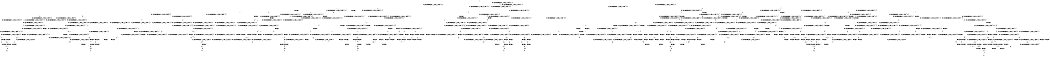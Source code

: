 digraph BCG {
size = "7, 10.5";
center = TRUE;
node [shape = circle];
0 [peripheries = 2];
0 -> 1 [label = "EX !0 !ATOMIC_EXCH_BRANCH (1, +1, TRUE, +0, 2, TRUE) !{0, 1, 2}"];
0 -> 2 [label = "EX !2 !ATOMIC_EXCH_BRANCH (1, +0, TRUE, +0, 1, TRUE) !{0, 1, 2}"];
0 -> 3 [label = "EX !1 !ATOMIC_EXCH_BRANCH (1, +0, TRUE, +0, 3, TRUE) !{0, 1, 2}"];
0 -> 4 [label = "EX !0 !ATOMIC_EXCH_BRANCH (1, +1, TRUE, +0, 2, TRUE) !{0, 1, 2}"];
1 -> 5 [label = "EX !2 !ATOMIC_EXCH_BRANCH (1, +0, TRUE, +0, 1, FALSE) !{0, 1, 2}"];
1 -> 6 [label = "EX !1 !ATOMIC_EXCH_BRANCH (1, +0, TRUE, +0, 3, FALSE) !{0, 1, 2}"];
1 -> 7 [label = "TERMINATE !0"];
2 -> 2 [label = "EX !2 !ATOMIC_EXCH_BRANCH (1, +0, TRUE, +0, 1, TRUE) !{0, 1, 2}"];
2 -> 8 [label = "EX !0 !ATOMIC_EXCH_BRANCH (1, +1, TRUE, +0, 2, TRUE) !{0, 1, 2}"];
2 -> 9 [label = "EX !1 !ATOMIC_EXCH_BRANCH (1, +0, TRUE, +0, 3, TRUE) !{0, 1, 2}"];
2 -> 10 [label = "EX !0 !ATOMIC_EXCH_BRANCH (1, +1, TRUE, +0, 2, TRUE) !{0, 1, 2}"];
3 -> 11 [label = "EX !0 !ATOMIC_EXCH_BRANCH (1, +1, TRUE, +0, 2, TRUE) !{0, 1, 2}"];
3 -> 9 [label = "EX !2 !ATOMIC_EXCH_BRANCH (1, +0, TRUE, +0, 1, TRUE) !{0, 1, 2}"];
3 -> 12 [label = "TERMINATE !1"];
3 -> 13 [label = "EX !0 !ATOMIC_EXCH_BRANCH (1, +1, TRUE, +0, 2, TRUE) !{0, 1, 2}"];
4 -> 14 [label = "EX !1 !ATOMIC_EXCH_BRANCH (1, +0, TRUE, +0, 3, FALSE) !{0, 1, 2}"];
4 -> 15 [label = "EX !2 !ATOMIC_EXCH_BRANCH (1, +0, TRUE, +0, 1, FALSE) !{0, 1, 2}"];
4 -> 16 [label = "EX !1 !ATOMIC_EXCH_BRANCH (1, +0, TRUE, +0, 3, FALSE) !{0, 1, 2}"];
4 -> 17 [label = "TERMINATE !0"];
5 -> 18 [label = "EX !1 !ATOMIC_EXCH_BRANCH (1, +0, TRUE, +0, 3, TRUE) !{0, 1, 2}"];
5 -> 19 [label = "TERMINATE !0"];
5 -> 20 [label = "TERMINATE !2"];
6 -> 11 [label = "EX !1 !ATOMIC_EXCH_BRANCH (1, +1, TRUE, +0, 3, TRUE) !{0, 1, 2}"];
6 -> 21 [label = "EX !2 !ATOMIC_EXCH_BRANCH (1, +0, TRUE, +0, 1, TRUE) !{0, 1, 2}"];
6 -> 22 [label = "TERMINATE !0"];
7 -> 23 [label = "EX !2 !ATOMIC_EXCH_BRANCH (1, +0, TRUE, +0, 1, FALSE) !{1, 2}"];
7 -> 24 [label = "EX !1 !ATOMIC_EXCH_BRANCH (1, +0, TRUE, +0, 3, FALSE) !{1, 2}"];
7 -> 25 [label = "EX !1 !ATOMIC_EXCH_BRANCH (1, +0, TRUE, +0, 3, FALSE) !{1, 2}"];
8 -> 5 [label = "EX !2 !ATOMIC_EXCH_BRANCH (1, +0, TRUE, +0, 1, FALSE) !{0, 1, 2}"];
8 -> 26 [label = "EX !1 !ATOMIC_EXCH_BRANCH (1, +0, TRUE, +0, 3, FALSE) !{0, 1, 2}"];
8 -> 27 [label = "TERMINATE !0"];
9 -> 9 [label = "EX !2 !ATOMIC_EXCH_BRANCH (1, +0, TRUE, +0, 1, TRUE) !{0, 1, 2}"];
9 -> 28 [label = "EX !0 !ATOMIC_EXCH_BRANCH (1, +1, TRUE, +0, 2, TRUE) !{0, 1, 2}"];
9 -> 29 [label = "TERMINATE !1"];
9 -> 30 [label = "EX !0 !ATOMIC_EXCH_BRANCH (1, +1, TRUE, +0, 2, TRUE) !{0, 1, 2}"];
10 -> 31 [label = "EX !1 !ATOMIC_EXCH_BRANCH (1, +0, TRUE, +0, 3, FALSE) !{0, 1, 2}"];
10 -> 15 [label = "EX !2 !ATOMIC_EXCH_BRANCH (1, +0, TRUE, +0, 1, FALSE) !{0, 1, 2}"];
10 -> 32 [label = "EX !1 !ATOMIC_EXCH_BRANCH (1, +0, TRUE, +0, 3, FALSE) !{0, 1, 2}"];
10 -> 33 [label = "TERMINATE !0"];
11 -> 34 [label = "EX !2 !ATOMIC_EXCH_BRANCH (1, +0, TRUE, +0, 1, FALSE) !{0, 1, 2}"];
11 -> 35 [label = "TERMINATE !0"];
11 -> 36 [label = "TERMINATE !1"];
12 -> 37 [label = "EX !0 !ATOMIC_EXCH_BRANCH (1, +1, TRUE, +0, 2, TRUE) !{0, 2}"];
12 -> 38 [label = "EX !2 !ATOMIC_EXCH_BRANCH (1, +0, TRUE, +0, 1, TRUE) !{0, 2}"];
12 -> 39 [label = "EX !0 !ATOMIC_EXCH_BRANCH (1, +1, TRUE, +0, 2, TRUE) !{0, 2}"];
13 -> 40 [label = "EX !2 !ATOMIC_EXCH_BRANCH (1, +0, TRUE, +0, 1, FALSE) !{0, 1, 2}"];
13 -> 41 [label = "TERMINATE !0"];
13 -> 42 [label = "TERMINATE !1"];
14 -> 43 [label = "EX !2 !ATOMIC_EXCH_BRANCH (1, +0, TRUE, +0, 1, TRUE) !{0, 1, 2}"];
14 -> 44 [label = "EX !1 !ATOMIC_EXCH_BRANCH (1, +1, TRUE, +0, 3, TRUE) !{0, 1, 2}"];
14 -> 45 [label = "EX !2 !ATOMIC_EXCH_BRANCH (1, +0, TRUE, +0, 1, TRUE) !{0, 1, 2}"];
14 -> 46 [label = "TERMINATE !0"];
15 -> 47 [label = "EX !1 !ATOMIC_EXCH_BRANCH (1, +0, TRUE, +0, 3, TRUE) !{0, 1, 2}"];
15 -> 48 [label = "EX !1 !ATOMIC_EXCH_BRANCH (1, +0, TRUE, +0, 3, TRUE) !{0, 1, 2}"];
15 -> 49 [label = "TERMINATE !0"];
15 -> 50 [label = "TERMINATE !2"];
16 -> 44 [label = "EX !1 !ATOMIC_EXCH_BRANCH (1, +1, TRUE, +0, 3, TRUE) !{0, 1, 2}"];
16 -> 13 [label = "EX !1 !ATOMIC_EXCH_BRANCH (1, +1, TRUE, +0, 3, TRUE) !{0, 1, 2}"];
16 -> 51 [label = "EX !2 !ATOMIC_EXCH_BRANCH (1, +0, TRUE, +0, 1, TRUE) !{0, 1, 2}"];
16 -> 52 [label = "TERMINATE !0"];
17 -> 53 [label = "EX !2 !ATOMIC_EXCH_BRANCH (1, +0, TRUE, +0, 1, FALSE) !{1, 2}"];
17 -> 54 [label = "EX !1 !ATOMIC_EXCH_BRANCH (1, +0, TRUE, +0, 3, FALSE) !{1, 2}"];
18 -> 55 [label = "TERMINATE !0"];
18 -> 56 [label = "TERMINATE !2"];
18 -> 57 [label = "TERMINATE !1"];
19 -> 58 [label = "EX !1 !ATOMIC_EXCH_BRANCH (1, +0, TRUE, +0, 3, TRUE) !{1, 2}"];
19 -> 59 [label = "TERMINATE !2"];
19 -> 60 [label = "EX !1 !ATOMIC_EXCH_BRANCH (1, +0, TRUE, +0, 3, TRUE) !{1, 2}"];
20 -> 61 [label = "EX !1 !ATOMIC_EXCH_BRANCH (1, +0, TRUE, +0, 3, TRUE) !{0, 1}"];
20 -> 59 [label = "TERMINATE !0"];
21 -> 28 [label = "EX !1 !ATOMIC_EXCH_BRANCH (1, +1, TRUE, +0, 3, TRUE) !{0, 1, 2}"];
21 -> 21 [label = "EX !2 !ATOMIC_EXCH_BRANCH (1, +0, TRUE, +0, 1, TRUE) !{0, 1, 2}"];
21 -> 62 [label = "TERMINATE !0"];
22 -> 63 [label = "EX !1 !ATOMIC_EXCH_BRANCH (1, +1, TRUE, +0, 3, TRUE) !{1, 2}"];
22 -> 64 [label = "EX !2 !ATOMIC_EXCH_BRANCH (1, +0, TRUE, +0, 1, TRUE) !{1, 2}"];
22 -> 65 [label = "EX !1 !ATOMIC_EXCH_BRANCH (1, +1, TRUE, +0, 3, TRUE) !{1, 2}"];
23 -> 58 [label = "EX !1 !ATOMIC_EXCH_BRANCH (1, +0, TRUE, +0, 3, TRUE) !{1, 2}"];
23 -> 59 [label = "TERMINATE !2"];
23 -> 60 [label = "EX !1 !ATOMIC_EXCH_BRANCH (1, +0, TRUE, +0, 3, TRUE) !{1, 2}"];
24 -> 63 [label = "EX !1 !ATOMIC_EXCH_BRANCH (1, +1, TRUE, +0, 3, TRUE) !{1, 2}"];
24 -> 64 [label = "EX !2 !ATOMIC_EXCH_BRANCH (1, +0, TRUE, +0, 1, TRUE) !{1, 2}"];
24 -> 65 [label = "EX !1 !ATOMIC_EXCH_BRANCH (1, +1, TRUE, +0, 3, TRUE) !{1, 2}"];
25 -> 66 [label = "EX !2 !ATOMIC_EXCH_BRANCH (1, +0, TRUE, +0, 1, TRUE) !{1, 2}"];
25 -> 65 [label = "EX !1 !ATOMIC_EXCH_BRANCH (1, +1, TRUE, +0, 3, TRUE) !{1, 2}"];
25 -> 67 [label = "EX !2 !ATOMIC_EXCH_BRANCH (1, +0, TRUE, +0, 1, TRUE) !{1, 2}"];
26 -> 28 [label = "EX !1 !ATOMIC_EXCH_BRANCH (1, +1, TRUE, +0, 3, TRUE) !{0, 1, 2}"];
26 -> 21 [label = "EX !2 !ATOMIC_EXCH_BRANCH (1, +0, TRUE, +0, 1, TRUE) !{0, 1, 2}"];
26 -> 62 [label = "TERMINATE !0"];
27 -> 23 [label = "EX !2 !ATOMIC_EXCH_BRANCH (1, +0, TRUE, +0, 1, FALSE) !{1, 2}"];
27 -> 68 [label = "EX !1 !ATOMIC_EXCH_BRANCH (1, +0, TRUE, +0, 3, FALSE) !{1, 2}"];
27 -> 69 [label = "EX !1 !ATOMIC_EXCH_BRANCH (1, +0, TRUE, +0, 3, FALSE) !{1, 2}"];
28 -> 34 [label = "EX !2 !ATOMIC_EXCH_BRANCH (1, +0, TRUE, +0, 1, FALSE) !{0, 1, 2}"];
28 -> 70 [label = "TERMINATE !0"];
28 -> 71 [label = "TERMINATE !1"];
29 -> 38 [label = "EX !2 !ATOMIC_EXCH_BRANCH (1, +0, TRUE, +0, 1, TRUE) !{0, 2}"];
29 -> 72 [label = "EX !0 !ATOMIC_EXCH_BRANCH (1, +1, TRUE, +0, 2, TRUE) !{0, 2}"];
29 -> 73 [label = "EX !0 !ATOMIC_EXCH_BRANCH (1, +1, TRUE, +0, 2, TRUE) !{0, 2}"];
30 -> 40 [label = "EX !2 !ATOMIC_EXCH_BRANCH (1, +0, TRUE, +0, 1, FALSE) !{0, 1, 2}"];
30 -> 74 [label = "TERMINATE !0"];
30 -> 75 [label = "TERMINATE !1"];
31 -> 43 [label = "EX !2 !ATOMIC_EXCH_BRANCH (1, +0, TRUE, +0, 1, TRUE) !{0, 1, 2}"];
31 -> 76 [label = "EX !1 !ATOMIC_EXCH_BRANCH (1, +1, TRUE, +0, 3, TRUE) !{0, 1, 2}"];
31 -> 45 [label = "EX !2 !ATOMIC_EXCH_BRANCH (1, +0, TRUE, +0, 1, TRUE) !{0, 1, 2}"];
31 -> 77 [label = "TERMINATE !0"];
32 -> 76 [label = "EX !1 !ATOMIC_EXCH_BRANCH (1, +1, TRUE, +0, 3, TRUE) !{0, 1, 2}"];
32 -> 30 [label = "EX !1 !ATOMIC_EXCH_BRANCH (1, +1, TRUE, +0, 3, TRUE) !{0, 1, 2}"];
32 -> 51 [label = "EX !2 !ATOMIC_EXCH_BRANCH (1, +0, TRUE, +0, 1, TRUE) !{0, 1, 2}"];
32 -> 78 [label = "TERMINATE !0"];
33 -> 53 [label = "EX !2 !ATOMIC_EXCH_BRANCH (1, +0, TRUE, +0, 1, FALSE) !{1, 2}"];
33 -> 79 [label = "EX !1 !ATOMIC_EXCH_BRANCH (1, +0, TRUE, +0, 3, FALSE) !{1, 2}"];
34 -> 55 [label = "TERMINATE !0"];
34 -> 56 [label = "TERMINATE !2"];
34 -> 57 [label = "TERMINATE !1"];
35 -> 80 [label = "EX !2 !ATOMIC_EXCH_BRANCH (1, +0, TRUE, +0, 1, FALSE) !{1, 2}"];
35 -> 81 [label = "TERMINATE !1"];
36 -> 82 [label = "EX !2 !ATOMIC_EXCH_BRANCH (1, +0, TRUE, +0, 1, FALSE) !{0, 2}"];
36 -> 81 [label = "TERMINATE !0"];
37 -> 82 [label = "EX !2 !ATOMIC_EXCH_BRANCH (1, +0, TRUE, +0, 1, FALSE) !{0, 2}"];
37 -> 81 [label = "TERMINATE !0"];
38 -> 38 [label = "EX !2 !ATOMIC_EXCH_BRANCH (1, +0, TRUE, +0, 1, TRUE) !{0, 2}"];
38 -> 72 [label = "EX !0 !ATOMIC_EXCH_BRANCH (1, +1, TRUE, +0, 2, TRUE) !{0, 2}"];
38 -> 73 [label = "EX !0 !ATOMIC_EXCH_BRANCH (1, +1, TRUE, +0, 2, TRUE) !{0, 2}"];
39 -> 83 [label = "EX !2 !ATOMIC_EXCH_BRANCH (1, +0, TRUE, +0, 1, FALSE) !{0, 2}"];
39 -> 84 [label = "EX !2 !ATOMIC_EXCH_BRANCH (1, +0, TRUE, +0, 1, FALSE) !{0, 2}"];
39 -> 85 [label = "TERMINATE !0"];
40 -> 86 [label = "TERMINATE !0"];
40 -> 87 [label = "TERMINATE !2"];
40 -> 88 [label = "TERMINATE !1"];
41 -> 89 [label = "EX !2 !ATOMIC_EXCH_BRANCH (1, +0, TRUE, +0, 1, FALSE) !{1, 2}"];
41 -> 90 [label = "TERMINATE !1"];
42 -> 91 [label = "EX !2 !ATOMIC_EXCH_BRANCH (1, +0, TRUE, +0, 1, FALSE) !{0, 2}"];
42 -> 90 [label = "TERMINATE !0"];
43 -> 92 [label = "EX !1 !ATOMIC_EXCH_BRANCH (1, +1, TRUE, +0, 3, TRUE) !{0, 1, 2}"];
43 -> 43 [label = "EX !2 !ATOMIC_EXCH_BRANCH (1, +0, TRUE, +0, 1, TRUE) !{0, 1, 2}"];
43 -> 93 [label = "TERMINATE !0"];
44 -> 94 [label = "EX !2 !ATOMIC_EXCH_BRANCH (1, +0, TRUE, +0, 1, FALSE) !{0, 1, 2}"];
44 -> 95 [label = "EX !2 !ATOMIC_EXCH_BRANCH (1, +0, TRUE, +0, 1, FALSE) !{0, 1, 2}"];
44 -> 96 [label = "TERMINATE !0"];
44 -> 97 [label = "TERMINATE !1"];
45 -> 43 [label = "EX !2 !ATOMIC_EXCH_BRANCH (1, +0, TRUE, +0, 1, TRUE) !{0, 1, 2}"];
45 -> 76 [label = "EX !1 !ATOMIC_EXCH_BRANCH (1, +1, TRUE, +0, 3, TRUE) !{0, 1, 2}"];
45 -> 45 [label = "EX !2 !ATOMIC_EXCH_BRANCH (1, +0, TRUE, +0, 1, TRUE) !{0, 1, 2}"];
45 -> 77 [label = "TERMINATE !0"];
46 -> 98 [label = "EX !1 !ATOMIC_EXCH_BRANCH (1, +1, TRUE, +0, 3, TRUE) !{1, 2}"];
46 -> 99 [label = "EX !2 !ATOMIC_EXCH_BRANCH (1, +0, TRUE, +0, 1, TRUE) !{1, 2}"];
47 -> 100 [label = "TERMINATE !0"];
47 -> 101 [label = "TERMINATE !2"];
47 -> 102 [label = "TERMINATE !1"];
48 -> 86 [label = "TERMINATE !0"];
48 -> 87 [label = "TERMINATE !2"];
48 -> 88 [label = "TERMINATE !1"];
49 -> 103 [label = "EX !1 !ATOMIC_EXCH_BRANCH (1, +0, TRUE, +0, 3, TRUE) !{1, 2}"];
49 -> 104 [label = "TERMINATE !2"];
50 -> 105 [label = "EX !1 !ATOMIC_EXCH_BRANCH (1, +0, TRUE, +0, 3, TRUE) !{0, 1}"];
50 -> 104 [label = "TERMINATE !0"];
51 -> 76 [label = "EX !1 !ATOMIC_EXCH_BRANCH (1, +1, TRUE, +0, 3, TRUE) !{0, 1, 2}"];
51 -> 30 [label = "EX !1 !ATOMIC_EXCH_BRANCH (1, +1, TRUE, +0, 3, TRUE) !{0, 1, 2}"];
51 -> 51 [label = "EX !2 !ATOMIC_EXCH_BRANCH (1, +0, TRUE, +0, 1, TRUE) !{0, 1, 2}"];
51 -> 78 [label = "TERMINATE !0"];
52 -> 106 [label = "EX !1 !ATOMIC_EXCH_BRANCH (1, +1, TRUE, +0, 3, TRUE) !{1, 2}"];
52 -> 107 [label = "EX !2 !ATOMIC_EXCH_BRANCH (1, +0, TRUE, +0, 1, TRUE) !{1, 2}"];
53 -> 103 [label = "EX !1 !ATOMIC_EXCH_BRANCH (1, +0, TRUE, +0, 3, TRUE) !{1, 2}"];
53 -> 104 [label = "TERMINATE !2"];
54 -> 106 [label = "EX !1 !ATOMIC_EXCH_BRANCH (1, +1, TRUE, +0, 3, TRUE) !{1, 2}"];
54 -> 107 [label = "EX !2 !ATOMIC_EXCH_BRANCH (1, +0, TRUE, +0, 1, TRUE) !{1, 2}"];
55 -> 108 [label = "TERMINATE !2"];
55 -> 109 [label = "TERMINATE !1"];
56 -> 108 [label = "TERMINATE !0"];
56 -> 110 [label = "TERMINATE !1"];
57 -> 109 [label = "TERMINATE !0"];
57 -> 110 [label = "TERMINATE !2"];
58 -> 108 [label = "TERMINATE !2"];
58 -> 109 [label = "TERMINATE !1"];
59 -> 111 [label = "EX !1 !ATOMIC_EXCH_BRANCH (1, +0, TRUE, +0, 3, TRUE) !{1}"];
59 -> 112 [label = "EX !1 !ATOMIC_EXCH_BRANCH (1, +0, TRUE, +0, 3, TRUE) !{1}"];
60 -> 113 [label = "TERMINATE !2"];
60 -> 114 [label = "TERMINATE !1"];
61 -> 108 [label = "TERMINATE !0"];
61 -> 110 [label = "TERMINATE !1"];
62 -> 115 [label = "EX !1 !ATOMIC_EXCH_BRANCH (1, +1, TRUE, +0, 3, TRUE) !{1, 2}"];
62 -> 64 [label = "EX !2 !ATOMIC_EXCH_BRANCH (1, +0, TRUE, +0, 1, TRUE) !{1, 2}"];
62 -> 116 [label = "EX !1 !ATOMIC_EXCH_BRANCH (1, +1, TRUE, +0, 3, TRUE) !{1, 2}"];
63 -> 80 [label = "EX !2 !ATOMIC_EXCH_BRANCH (1, +0, TRUE, +0, 1, FALSE) !{1, 2}"];
63 -> 81 [label = "TERMINATE !1"];
64 -> 115 [label = "EX !1 !ATOMIC_EXCH_BRANCH (1, +1, TRUE, +0, 3, TRUE) !{1, 2}"];
64 -> 64 [label = "EX !2 !ATOMIC_EXCH_BRANCH (1, +0, TRUE, +0, 1, TRUE) !{1, 2}"];
64 -> 116 [label = "EX !1 !ATOMIC_EXCH_BRANCH (1, +1, TRUE, +0, 3, TRUE) !{1, 2}"];
65 -> 117 [label = "EX !2 !ATOMIC_EXCH_BRANCH (1, +0, TRUE, +0, 1, FALSE) !{1, 2}"];
65 -> 118 [label = "EX !2 !ATOMIC_EXCH_BRANCH (1, +0, TRUE, +0, 1, FALSE) !{1, 2}"];
65 -> 119 [label = "TERMINATE !1"];
66 -> 120 [label = "EX !1 !ATOMIC_EXCH_BRANCH (1, +1, TRUE, +0, 3, TRUE) !{1, 2}"];
66 -> 66 [label = "EX !2 !ATOMIC_EXCH_BRANCH (1, +0, TRUE, +0, 1, TRUE) !{1, 2}"];
66 -> 116 [label = "EX !1 !ATOMIC_EXCH_BRANCH (1, +1, TRUE, +0, 3, TRUE) !{1, 2}"];
67 -> 66 [label = "EX !2 !ATOMIC_EXCH_BRANCH (1, +0, TRUE, +0, 1, TRUE) !{1, 2}"];
67 -> 116 [label = "EX !1 !ATOMIC_EXCH_BRANCH (1, +1, TRUE, +0, 3, TRUE) !{1, 2}"];
67 -> 67 [label = "EX !2 !ATOMIC_EXCH_BRANCH (1, +0, TRUE, +0, 1, TRUE) !{1, 2}"];
68 -> 115 [label = "EX !1 !ATOMIC_EXCH_BRANCH (1, +1, TRUE, +0, 3, TRUE) !{1, 2}"];
68 -> 64 [label = "EX !2 !ATOMIC_EXCH_BRANCH (1, +0, TRUE, +0, 1, TRUE) !{1, 2}"];
68 -> 116 [label = "EX !1 !ATOMIC_EXCH_BRANCH (1, +1, TRUE, +0, 3, TRUE) !{1, 2}"];
69 -> 66 [label = "EX !2 !ATOMIC_EXCH_BRANCH (1, +0, TRUE, +0, 1, TRUE) !{1, 2}"];
69 -> 116 [label = "EX !1 !ATOMIC_EXCH_BRANCH (1, +1, TRUE, +0, 3, TRUE) !{1, 2}"];
69 -> 67 [label = "EX !2 !ATOMIC_EXCH_BRANCH (1, +0, TRUE, +0, 1, TRUE) !{1, 2}"];
70 -> 80 [label = "EX !2 !ATOMIC_EXCH_BRANCH (1, +0, TRUE, +0, 1, FALSE) !{1, 2}"];
70 -> 121 [label = "TERMINATE !1"];
71 -> 82 [label = "EX !2 !ATOMIC_EXCH_BRANCH (1, +0, TRUE, +0, 1, FALSE) !{0, 2}"];
71 -> 121 [label = "TERMINATE !0"];
72 -> 82 [label = "EX !2 !ATOMIC_EXCH_BRANCH (1, +0, TRUE, +0, 1, FALSE) !{0, 2}"];
72 -> 121 [label = "TERMINATE !0"];
73 -> 83 [label = "EX !2 !ATOMIC_EXCH_BRANCH (1, +0, TRUE, +0, 1, FALSE) !{0, 2}"];
73 -> 84 [label = "EX !2 !ATOMIC_EXCH_BRANCH (1, +0, TRUE, +0, 1, FALSE) !{0, 2}"];
73 -> 122 [label = "TERMINATE !0"];
74 -> 89 [label = "EX !2 !ATOMIC_EXCH_BRANCH (1, +0, TRUE, +0, 1, FALSE) !{1, 2}"];
74 -> 123 [label = "TERMINATE !1"];
75 -> 91 [label = "EX !2 !ATOMIC_EXCH_BRANCH (1, +0, TRUE, +0, 1, FALSE) !{0, 2}"];
75 -> 123 [label = "TERMINATE !0"];
76 -> 94 [label = "EX !2 !ATOMIC_EXCH_BRANCH (1, +0, TRUE, +0, 1, FALSE) !{0, 1, 2}"];
76 -> 95 [label = "EX !2 !ATOMIC_EXCH_BRANCH (1, +0, TRUE, +0, 1, FALSE) !{0, 1, 2}"];
76 -> 124 [label = "TERMINATE !0"];
76 -> 125 [label = "TERMINATE !1"];
77 -> 126 [label = "EX !1 !ATOMIC_EXCH_BRANCH (1, +1, TRUE, +0, 3, TRUE) !{1, 2}"];
77 -> 99 [label = "EX !2 !ATOMIC_EXCH_BRANCH (1, +0, TRUE, +0, 1, TRUE) !{1, 2}"];
78 -> 127 [label = "EX !1 !ATOMIC_EXCH_BRANCH (1, +1, TRUE, +0, 3, TRUE) !{1, 2}"];
78 -> 107 [label = "EX !2 !ATOMIC_EXCH_BRANCH (1, +0, TRUE, +0, 1, TRUE) !{1, 2}"];
79 -> 127 [label = "EX !1 !ATOMIC_EXCH_BRANCH (1, +1, TRUE, +0, 3, TRUE) !{1, 2}"];
79 -> 107 [label = "EX !2 !ATOMIC_EXCH_BRANCH (1, +0, TRUE, +0, 1, TRUE) !{1, 2}"];
80 -> 108 [label = "TERMINATE !2"];
80 -> 109 [label = "TERMINATE !1"];
81 -> 128 [label = "EX !2 !ATOMIC_EXCH_BRANCH (1, +0, TRUE, +0, 1, FALSE) !{2}"];
81 -> 129 [label = "EX !2 !ATOMIC_EXCH_BRANCH (1, +0, TRUE, +0, 1, FALSE) !{2}"];
82 -> 109 [label = "TERMINATE !0"];
82 -> 110 [label = "TERMINATE !2"];
83 -> 130 [label = "TERMINATE !0"];
83 -> 131 [label = "TERMINATE !2"];
84 -> 132 [label = "TERMINATE !0"];
84 -> 133 [label = "TERMINATE !2"];
85 -> 134 [label = "EX !2 !ATOMIC_EXCH_BRANCH (1, +0, TRUE, +0, 1, FALSE) !{2}"];
86 -> 135 [label = "TERMINATE !2"];
86 -> 136 [label = "TERMINATE !1"];
87 -> 135 [label = "TERMINATE !0"];
87 -> 137 [label = "TERMINATE !1"];
88 -> 136 [label = "TERMINATE !0"];
88 -> 137 [label = "TERMINATE !2"];
89 -> 135 [label = "TERMINATE !2"];
89 -> 136 [label = "TERMINATE !1"];
90 -> 138 [label = "EX !2 !ATOMIC_EXCH_BRANCH (1, +0, TRUE, +0, 1, FALSE) !{2}"];
91 -> 136 [label = "TERMINATE !0"];
91 -> 137 [label = "TERMINATE !2"];
92 -> 94 [label = "EX !2 !ATOMIC_EXCH_BRANCH (1, +0, TRUE, +0, 1, FALSE) !{0, 1, 2}"];
92 -> 139 [label = "TERMINATE !0"];
92 -> 140 [label = "TERMINATE !1"];
93 -> 141 [label = "EX !1 !ATOMIC_EXCH_BRANCH (1, +1, TRUE, +0, 3, TRUE) !{1, 2}"];
93 -> 142 [label = "EX !2 !ATOMIC_EXCH_BRANCH (1, +0, TRUE, +0, 1, TRUE) !{1, 2}"];
94 -> 143 [label = "TERMINATE !0"];
94 -> 144 [label = "TERMINATE !2"];
94 -> 145 [label = "TERMINATE !1"];
95 -> 100 [label = "TERMINATE !0"];
95 -> 101 [label = "TERMINATE !2"];
95 -> 102 [label = "TERMINATE !1"];
96 -> 146 [label = "EX !2 !ATOMIC_EXCH_BRANCH (1, +0, TRUE, +0, 1, FALSE) !{1, 2}"];
96 -> 147 [label = "TERMINATE !1"];
97 -> 148 [label = "EX !2 !ATOMIC_EXCH_BRANCH (1, +0, TRUE, +0, 1, FALSE) !{0, 2}"];
97 -> 147 [label = "TERMINATE !0"];
98 -> 146 [label = "EX !2 !ATOMIC_EXCH_BRANCH (1, +0, TRUE, +0, 1, FALSE) !{1, 2}"];
98 -> 147 [label = "TERMINATE !1"];
99 -> 126 [label = "EX !1 !ATOMIC_EXCH_BRANCH (1, +1, TRUE, +0, 3, TRUE) !{1, 2}"];
99 -> 99 [label = "EX !2 !ATOMIC_EXCH_BRANCH (1, +0, TRUE, +0, 1, TRUE) !{1, 2}"];
100 -> 149 [label = "TERMINATE !2"];
100 -> 150 [label = "TERMINATE !1"];
101 -> 149 [label = "TERMINATE !0"];
101 -> 151 [label = "TERMINATE !1"];
102 -> 150 [label = "TERMINATE !0"];
102 -> 151 [label = "TERMINATE !2"];
103 -> 135 [label = "TERMINATE !2"];
103 -> 136 [label = "TERMINATE !1"];
104 -> 152 [label = "EX !1 !ATOMIC_EXCH_BRANCH (1, +0, TRUE, +0, 3, TRUE) !{1}"];
105 -> 135 [label = "TERMINATE !0"];
105 -> 137 [label = "TERMINATE !1"];
106 -> 89 [label = "EX !2 !ATOMIC_EXCH_BRANCH (1, +0, TRUE, +0, 1, FALSE) !{1, 2}"];
106 -> 90 [label = "TERMINATE !1"];
107 -> 127 [label = "EX !1 !ATOMIC_EXCH_BRANCH (1, +1, TRUE, +0, 3, TRUE) !{1, 2}"];
107 -> 107 [label = "EX !2 !ATOMIC_EXCH_BRANCH (1, +0, TRUE, +0, 1, TRUE) !{1, 2}"];
108 -> 153 [label = "TERMINATE !1"];
109 -> 153 [label = "TERMINATE !2"];
110 -> 153 [label = "TERMINATE !0"];
111 -> 153 [label = "TERMINATE !1"];
112 -> 154 [label = "TERMINATE !1"];
113 -> 155 [label = "TERMINATE !1"];
114 -> 155 [label = "TERMINATE !2"];
115 -> 80 [label = "EX !2 !ATOMIC_EXCH_BRANCH (1, +0, TRUE, +0, 1, FALSE) !{1, 2}"];
115 -> 121 [label = "TERMINATE !1"];
116 -> 117 [label = "EX !2 !ATOMIC_EXCH_BRANCH (1, +0, TRUE, +0, 1, FALSE) !{1, 2}"];
116 -> 118 [label = "EX !2 !ATOMIC_EXCH_BRANCH (1, +0, TRUE, +0, 1, FALSE) !{1, 2}"];
116 -> 156 [label = "TERMINATE !1"];
117 -> 157 [label = "TERMINATE !2"];
117 -> 158 [label = "TERMINATE !1"];
118 -> 113 [label = "TERMINATE !2"];
118 -> 114 [label = "TERMINATE !1"];
119 -> 159 [label = "EX !2 !ATOMIC_EXCH_BRANCH (1, +0, TRUE, +0, 1, FALSE) !{2}"];
120 -> 117 [label = "EX !2 !ATOMIC_EXCH_BRANCH (1, +0, TRUE, +0, 1, FALSE) !{1, 2}"];
120 -> 160 [label = "TERMINATE !1"];
121 -> 128 [label = "EX !2 !ATOMIC_EXCH_BRANCH (1, +0, TRUE, +0, 1, FALSE) !{2}"];
121 -> 129 [label = "EX !2 !ATOMIC_EXCH_BRANCH (1, +0, TRUE, +0, 1, FALSE) !{2}"];
122 -> 134 [label = "EX !2 !ATOMIC_EXCH_BRANCH (1, +0, TRUE, +0, 1, FALSE) !{2}"];
123 -> 138 [label = "EX !2 !ATOMIC_EXCH_BRANCH (1, +0, TRUE, +0, 1, FALSE) !{2}"];
124 -> 146 [label = "EX !2 !ATOMIC_EXCH_BRANCH (1, +0, TRUE, +0, 1, FALSE) !{1, 2}"];
124 -> 161 [label = "TERMINATE !1"];
125 -> 148 [label = "EX !2 !ATOMIC_EXCH_BRANCH (1, +0, TRUE, +0, 1, FALSE) !{0, 2}"];
125 -> 161 [label = "TERMINATE !0"];
126 -> 146 [label = "EX !2 !ATOMIC_EXCH_BRANCH (1, +0, TRUE, +0, 1, FALSE) !{1, 2}"];
126 -> 161 [label = "TERMINATE !1"];
127 -> 89 [label = "EX !2 !ATOMIC_EXCH_BRANCH (1, +0, TRUE, +0, 1, FALSE) !{1, 2}"];
127 -> 123 [label = "TERMINATE !1"];
128 -> 153 [label = "TERMINATE !2"];
129 -> 162 [label = "TERMINATE !2"];
130 -> 163 [label = "TERMINATE !2"];
131 -> 163 [label = "TERMINATE !0"];
132 -> 164 [label = "TERMINATE !2"];
133 -> 164 [label = "TERMINATE !0"];
134 -> 164 [label = "TERMINATE !2"];
135 -> 165 [label = "TERMINATE !1"];
136 -> 165 [label = "TERMINATE !2"];
137 -> 165 [label = "TERMINATE !0"];
138 -> 165 [label = "TERMINATE !2"];
139 -> 166 [label = "EX !2 !ATOMIC_EXCH_BRANCH (1, +0, TRUE, +0, 1, FALSE) !{1, 2}"];
139 -> 167 [label = "TERMINATE !1"];
140 -> 168 [label = "EX !2 !ATOMIC_EXCH_BRANCH (1, +0, TRUE, +0, 1, FALSE) !{0, 2}"];
140 -> 167 [label = "TERMINATE !0"];
141 -> 166 [label = "EX !2 !ATOMIC_EXCH_BRANCH (1, +0, TRUE, +0, 1, FALSE) !{1, 2}"];
141 -> 167 [label = "TERMINATE !1"];
142 -> 141 [label = "EX !1 !ATOMIC_EXCH_BRANCH (1, +1, TRUE, +0, 3, TRUE) !{1, 2}"];
142 -> 142 [label = "EX !2 !ATOMIC_EXCH_BRANCH (1, +0, TRUE, +0, 1, TRUE) !{1, 2}"];
143 -> 169 [label = "TERMINATE !2"];
143 -> 170 [label = "TERMINATE !1"];
144 -> 169 [label = "TERMINATE !0"];
144 -> 171 [label = "TERMINATE !1"];
145 -> 170 [label = "TERMINATE !0"];
145 -> 171 [label = "TERMINATE !2"];
146 -> 149 [label = "TERMINATE !2"];
146 -> 150 [label = "TERMINATE !1"];
147 -> 172 [label = "EX !2 !ATOMIC_EXCH_BRANCH (1, +0, TRUE, +0, 1, FALSE) !{2}"];
148 -> 150 [label = "TERMINATE !0"];
148 -> 151 [label = "TERMINATE !2"];
149 -> 173 [label = "TERMINATE !1"];
150 -> 173 [label = "TERMINATE !2"];
151 -> 173 [label = "TERMINATE !0"];
152 -> 165 [label = "TERMINATE !1"];
153 -> 174 [label = "exit"];
154 -> 175 [label = "exit"];
155 -> 176 [label = "exit"];
156 -> 159 [label = "EX !2 !ATOMIC_EXCH_BRANCH (1, +0, TRUE, +0, 1, FALSE) !{2}"];
157 -> 177 [label = "TERMINATE !1"];
158 -> 177 [label = "TERMINATE !2"];
159 -> 155 [label = "TERMINATE !2"];
160 -> 178 [label = "EX !2 !ATOMIC_EXCH_BRANCH (1, +0, TRUE, +0, 1, FALSE) !{2}"];
161 -> 172 [label = "EX !2 !ATOMIC_EXCH_BRANCH (1, +0, TRUE, +0, 1, FALSE) !{2}"];
162 -> 179 [label = "exit"];
163 -> 180 [label = "exit"];
164 -> 181 [label = "exit"];
165 -> 182 [label = "exit"];
166 -> 169 [label = "TERMINATE !2"];
166 -> 170 [label = "TERMINATE !1"];
167 -> 183 [label = "EX !2 !ATOMIC_EXCH_BRANCH (1, +0, TRUE, +0, 1, FALSE) !{2}"];
168 -> 170 [label = "TERMINATE !0"];
168 -> 171 [label = "TERMINATE !2"];
169 -> 184 [label = "TERMINATE !1"];
170 -> 184 [label = "TERMINATE !2"];
171 -> 184 [label = "TERMINATE !0"];
172 -> 173 [label = "TERMINATE !2"];
173 -> 185 [label = "exit"];
177 -> 186 [label = "exit"];
178 -> 177 [label = "TERMINATE !2"];
183 -> 184 [label = "TERMINATE !2"];
184 -> 187 [label = "exit"];
}
